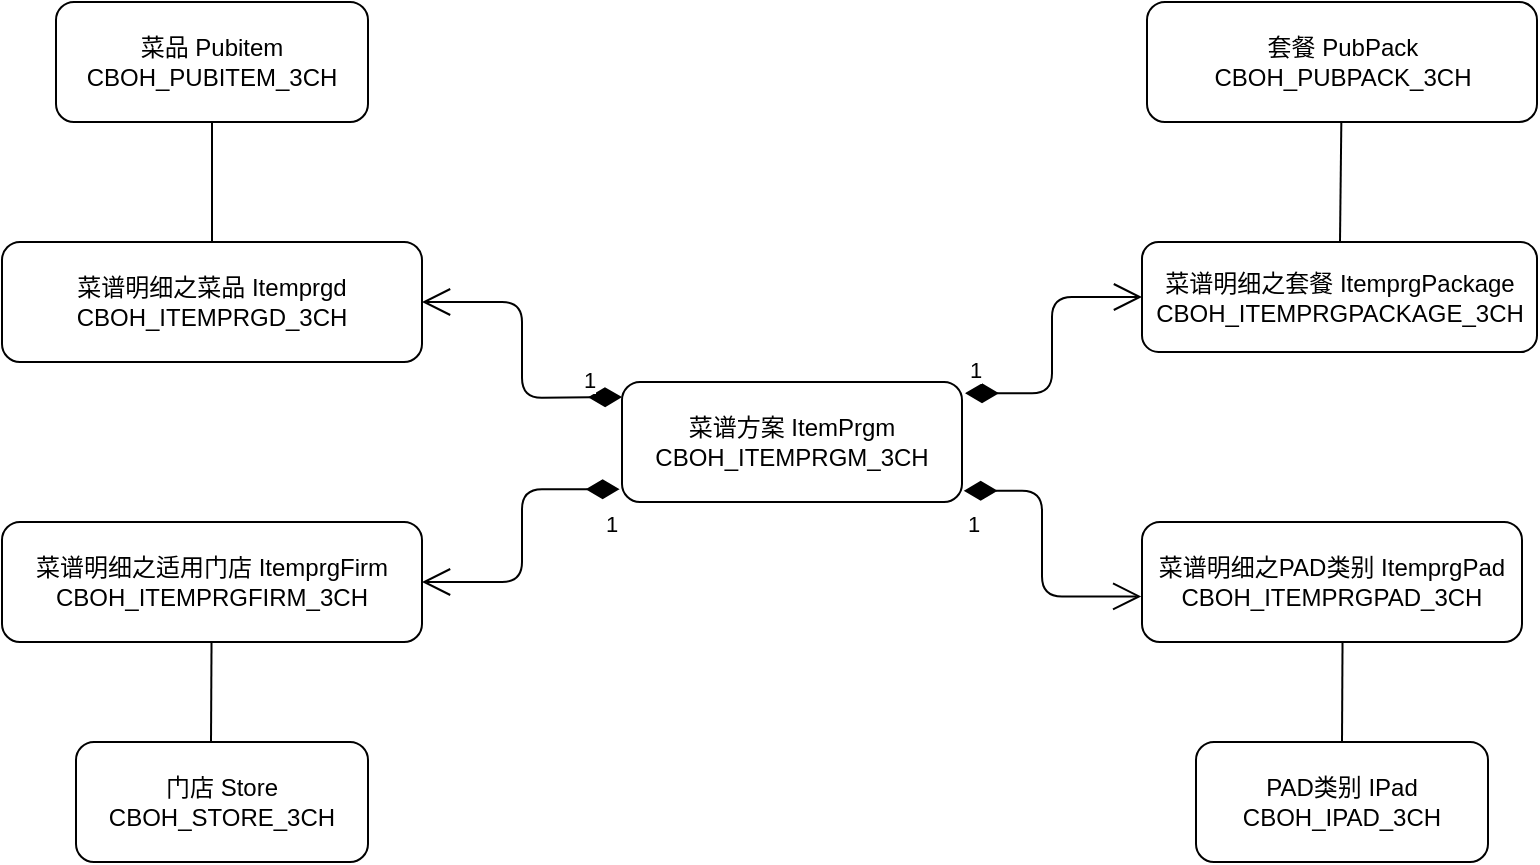 <mxfile version="12.9.9" type="github">
  <diagram id="YjKeF_FXg8-f9JpqsyVf" name="Page-1">
    <mxGraphModel dx="893" dy="498" grid="1" gridSize="10" guides="1" tooltips="1" connect="1" arrows="1" fold="1" page="1" pageScale="1" pageWidth="827" pageHeight="1169" math="0" shadow="0">
      <root>
        <mxCell id="0" />
        <mxCell id="1" parent="0" />
        <mxCell id="T7OsTbxaAlnbgz34bx-q-1" value="PAD类别 IPad&lt;br&gt;CBOH_IPAD_3CH" style="rounded=1;whiteSpace=wrap;html=1;" parent="1" vertex="1">
          <mxGeometry x="637" y="410" width="146" height="60" as="geometry" />
        </mxCell>
        <mxCell id="T7OsTbxaAlnbgz34bx-q-2" value="菜谱明细之适用门店 ItemprgFirm&lt;br&gt;CBOH_ITEMPRGFIRM_3CH" style="rounded=1;whiteSpace=wrap;html=1;" parent="1" vertex="1">
          <mxGeometry x="40" y="300" width="210" height="60" as="geometry" />
        </mxCell>
        <mxCell id="T7OsTbxaAlnbgz34bx-q-3" value="菜谱明细之PAD类别 ItemprgPad&lt;br&gt;CBOH_ITEMPRGPAD_3CH" style="rounded=1;whiteSpace=wrap;html=1;" parent="1" vertex="1">
          <mxGeometry x="610" y="300" width="190" height="60" as="geometry" />
        </mxCell>
        <mxCell id="T7OsTbxaAlnbgz34bx-q-4" value="菜品 Pubitem&lt;br&gt;CBOH_PUBITEM_3CH" style="rounded=1;whiteSpace=wrap;html=1;" parent="1" vertex="1">
          <mxGeometry x="67" y="40" width="156" height="60" as="geometry" />
        </mxCell>
        <mxCell id="T7OsTbxaAlnbgz34bx-q-6" value="菜谱方案 ItemPrgm&lt;br&gt;CBOH_ITEMPRGM_3CH" style="rounded=1;whiteSpace=wrap;html=1;" parent="1" vertex="1">
          <mxGeometry x="350" y="230" width="170" height="60" as="geometry" />
        </mxCell>
        <mxCell id="T7OsTbxaAlnbgz34bx-q-15" value="菜谱明细之套餐 ItemprgPackage&lt;br&gt;CBOH_ITEMPRGPACKAGE_3CH" style="rounded=1;whiteSpace=wrap;html=1;" parent="1" vertex="1">
          <mxGeometry x="610" y="160" width="197.5" height="55" as="geometry" />
        </mxCell>
        <mxCell id="T7OsTbxaAlnbgz34bx-q-16" value="菜谱明细之菜品 Itemprgd&lt;br&gt;CBOH_ITEMPRGD_3CH" style="rounded=1;whiteSpace=wrap;html=1;" parent="1" vertex="1">
          <mxGeometry x="40" y="160" width="210" height="60" as="geometry" />
        </mxCell>
        <mxCell id="T7OsTbxaAlnbgz34bx-q-26" value="" style="endArrow=none;html=1;" parent="1" source="T7OsTbxaAlnbgz34bx-q-49" edge="1">
          <mxGeometry width="50" height="50" relative="1" as="geometry">
            <mxPoint x="823" y="260" as="sourcePoint" />
            <mxPoint x="709" y="160" as="targetPoint" />
          </mxGeometry>
        </mxCell>
        <mxCell id="T7OsTbxaAlnbgz34bx-q-48" value="" style="endArrow=none;html=1;" parent="1" edge="1">
          <mxGeometry width="50" height="50" relative="1" as="geometry">
            <mxPoint x="145" y="100" as="sourcePoint" />
            <mxPoint x="145" y="160" as="targetPoint" />
          </mxGeometry>
        </mxCell>
        <mxCell id="T7OsTbxaAlnbgz34bx-q-49" value="套餐 PubPack&lt;br&gt;CBOH_PUBPACK_3CH" style="rounded=1;whiteSpace=wrap;html=1;" parent="1" vertex="1">
          <mxGeometry x="612.5" y="40" width="195" height="60" as="geometry" />
        </mxCell>
        <mxCell id="T7OsTbxaAlnbgz34bx-q-53" value="" style="endArrow=none;html=1;" parent="1" edge="1">
          <mxGeometry width="50" height="50" relative="1" as="geometry">
            <mxPoint x="710.267" y="360" as="sourcePoint" />
            <mxPoint x="710" y="410" as="targetPoint" />
          </mxGeometry>
        </mxCell>
        <mxCell id="T7OsTbxaAlnbgz34bx-q-54" value="门店 Store&lt;br&gt;CBOH_STORE_3CH" style="rounded=1;whiteSpace=wrap;html=1;" parent="1" vertex="1">
          <mxGeometry x="77" y="410" width="146" height="60" as="geometry" />
        </mxCell>
        <mxCell id="T7OsTbxaAlnbgz34bx-q-55" value="" style="endArrow=none;html=1;" parent="1" edge="1">
          <mxGeometry width="50" height="50" relative="1" as="geometry">
            <mxPoint x="144.767" y="360" as="sourcePoint" />
            <mxPoint x="144.5" y="410" as="targetPoint" />
          </mxGeometry>
        </mxCell>
        <mxCell id="5S-3OVf6hgl2hG8z5zkm-1" value="1" style="endArrow=open;html=1;endSize=12;startArrow=diamondThin;startSize=14;startFill=1;edgeStyle=orthogonalEdgeStyle;align=left;verticalAlign=bottom;exitX=-0.007;exitY=0.893;exitDx=0;exitDy=0;exitPerimeter=0;entryX=1;entryY=0.5;entryDx=0;entryDy=0;" parent="1" source="T7OsTbxaAlnbgz34bx-q-6" target="T7OsTbxaAlnbgz34bx-q-2" edge="1">
          <mxGeometry x="0.036" y="40" relative="1" as="geometry">
            <mxPoint x="330" y="290" as="sourcePoint" />
            <mxPoint x="290" y="340" as="targetPoint" />
            <mxPoint as="offset" />
          </mxGeometry>
        </mxCell>
        <mxCell id="5S-3OVf6hgl2hG8z5zkm-2" value="1" style="endArrow=open;html=1;endSize=12;startArrow=diamondThin;startSize=14;startFill=1;edgeStyle=orthogonalEdgeStyle;align=left;verticalAlign=bottom;entryX=-0.002;entryY=0.62;entryDx=0;entryDy=0;entryPerimeter=0;exitX=1.005;exitY=0.907;exitDx=0;exitDy=0;exitPerimeter=0;" parent="1" source="T7OsTbxaAlnbgz34bx-q-6" target="T7OsTbxaAlnbgz34bx-q-3" edge="1">
          <mxGeometry x="-0.085" y="-39" relative="1" as="geometry">
            <mxPoint x="400" y="320" as="sourcePoint" />
            <mxPoint x="490" y="290" as="targetPoint" />
            <Array as="points">
              <mxPoint x="560" y="284" />
              <mxPoint x="560" y="337" />
            </Array>
            <mxPoint as="offset" />
          </mxGeometry>
        </mxCell>
        <mxCell id="5S-3OVf6hgl2hG8z5zkm-4" value="1" style="endArrow=open;html=1;endSize=12;startArrow=diamondThin;startSize=14;startFill=1;edgeStyle=orthogonalEdgeStyle;align=left;verticalAlign=bottom;entryX=1;entryY=0.5;entryDx=0;entryDy=0;" parent="1" target="T7OsTbxaAlnbgz34bx-q-16" edge="1">
          <mxGeometry x="-0.714" relative="1" as="geometry">
            <mxPoint x="350" y="237.5" as="sourcePoint" />
            <mxPoint x="310" y="137.5" as="targetPoint" />
            <mxPoint as="offset" />
          </mxGeometry>
        </mxCell>
        <mxCell id="5S-3OVf6hgl2hG8z5zkm-5" value="1" style="endArrow=open;html=1;endSize=12;startArrow=diamondThin;startSize=14;startFill=1;edgeStyle=orthogonalEdgeStyle;align=left;verticalAlign=bottom;exitX=1.009;exitY=0.093;exitDx=0;exitDy=0;exitPerimeter=0;entryX=0;entryY=0.5;entryDx=0;entryDy=0;" parent="1" source="T7OsTbxaAlnbgz34bx-q-6" target="T7OsTbxaAlnbgz34bx-q-15" edge="1">
          <mxGeometry x="-1" y="3" relative="1" as="geometry">
            <mxPoint x="460" y="180" as="sourcePoint" />
            <mxPoint x="600" y="200" as="targetPoint" />
          </mxGeometry>
        </mxCell>
      </root>
    </mxGraphModel>
  </diagram>
</mxfile>
